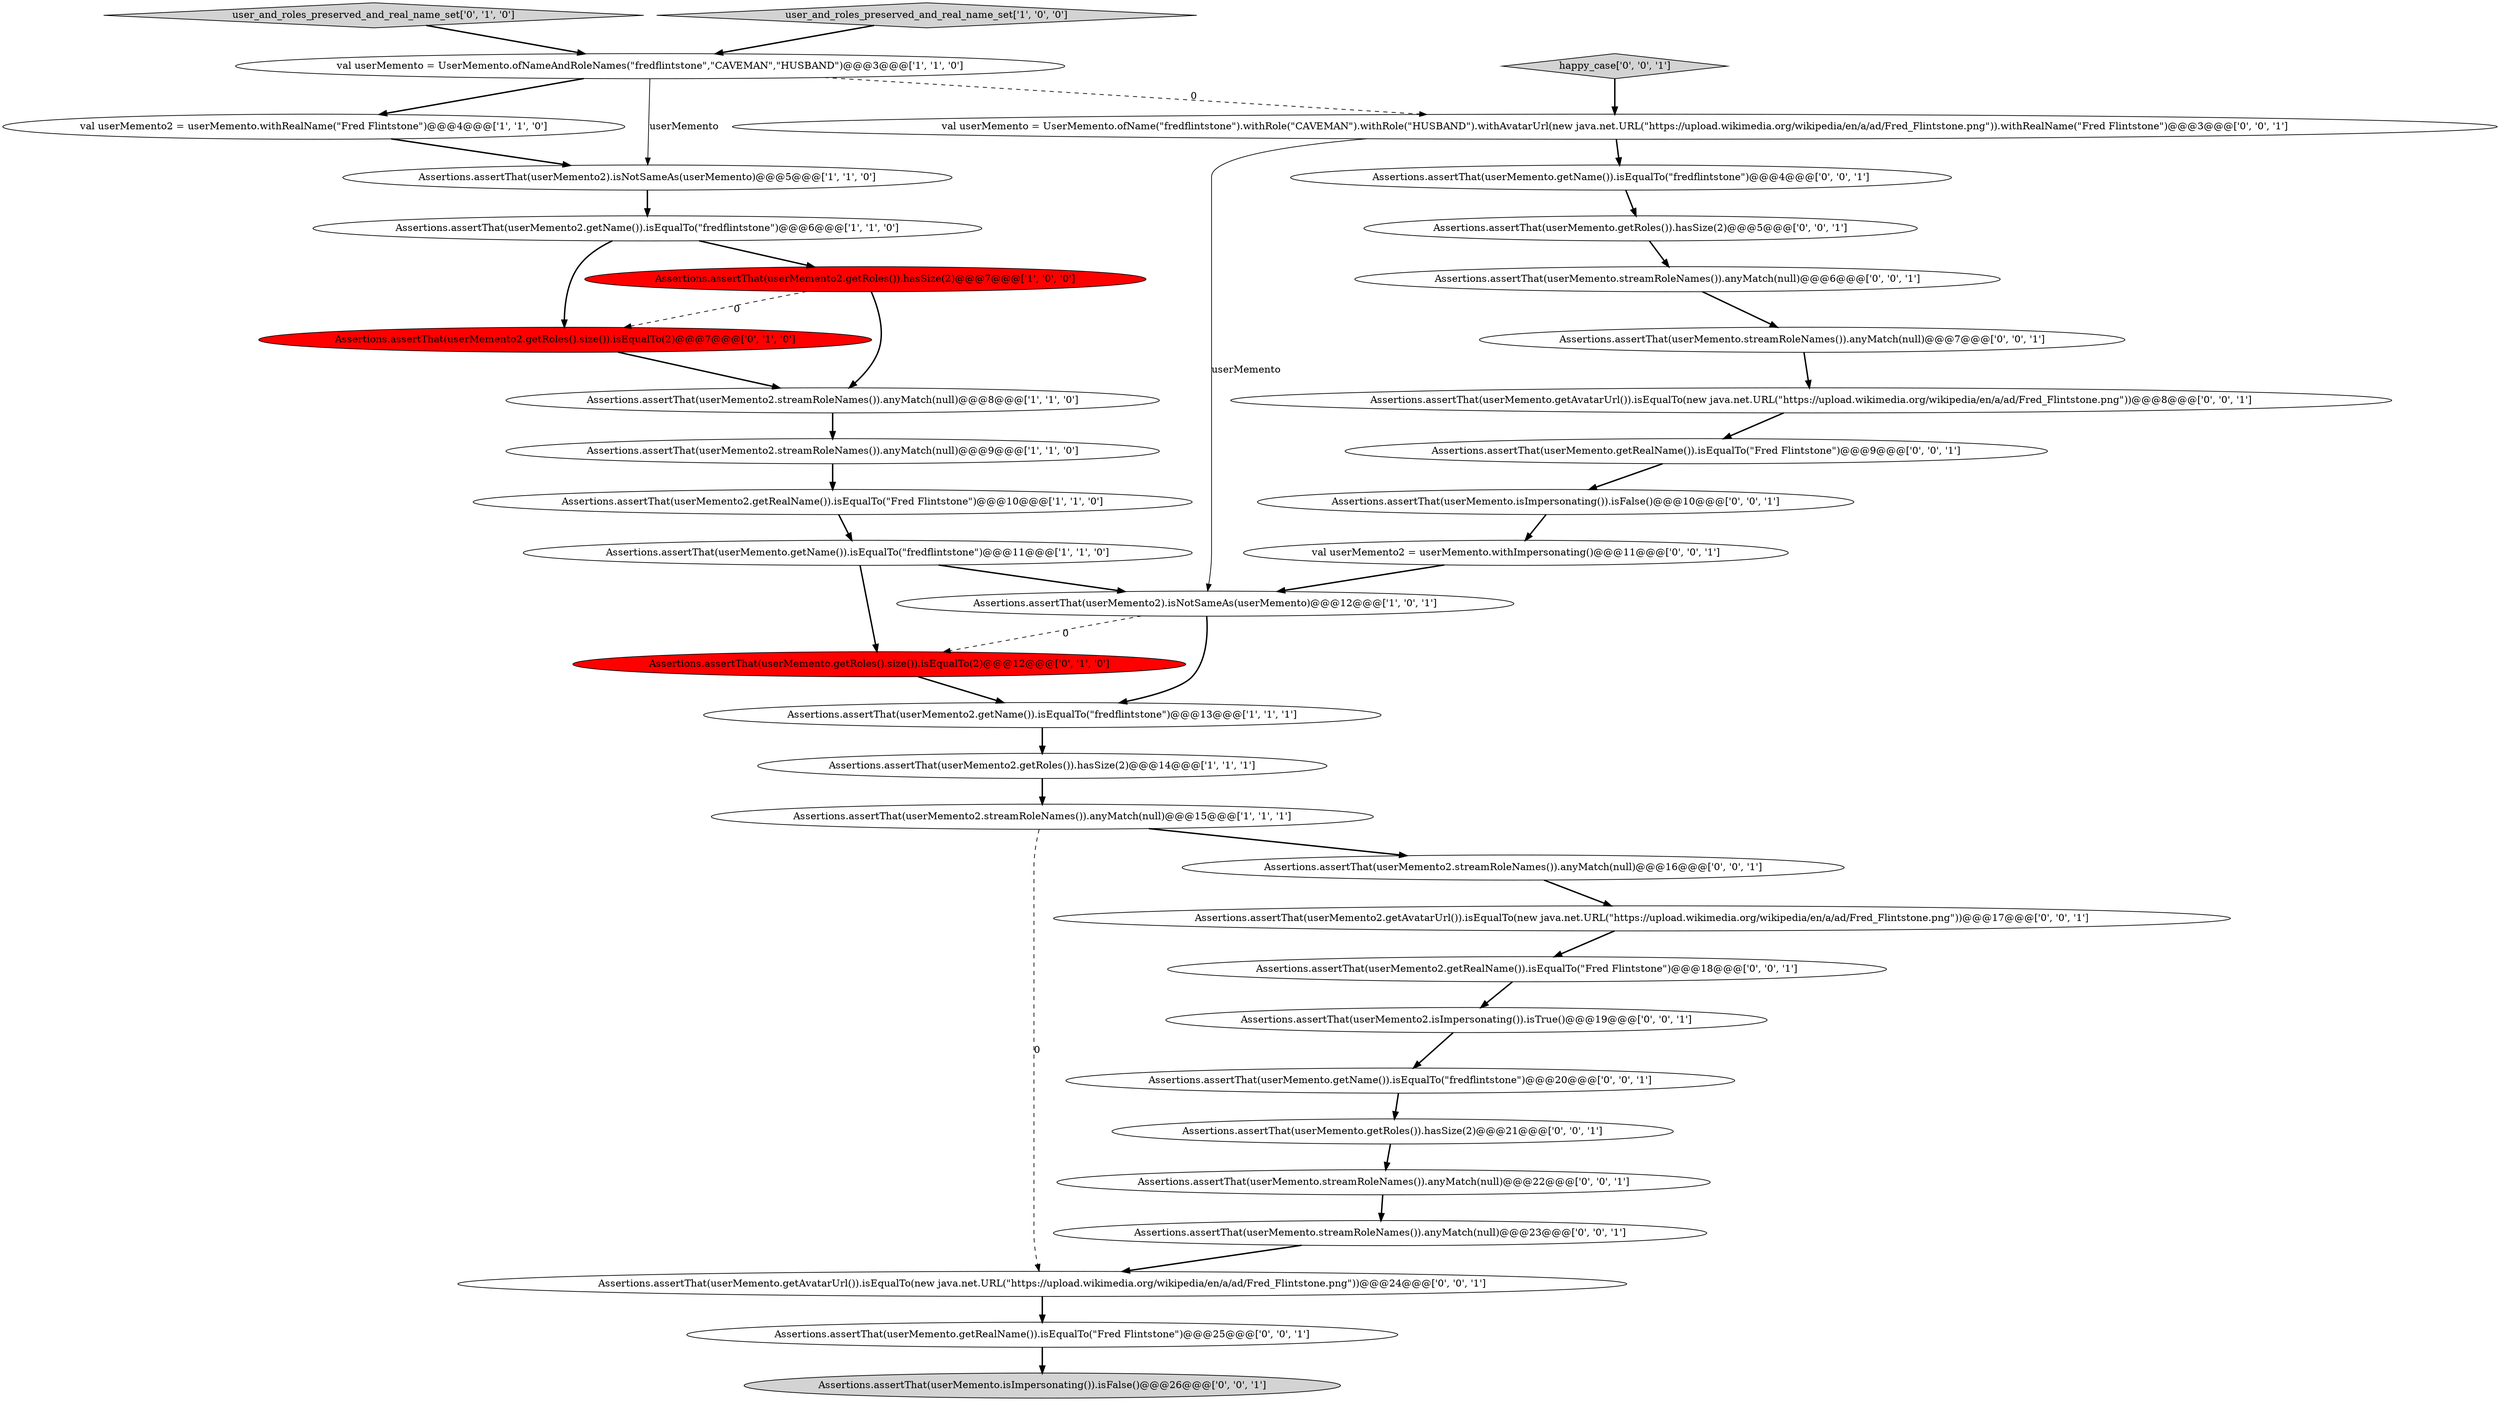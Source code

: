 digraph {
14 [style = filled, label = "Assertions.assertThat(userMemento.getRoles().size()).isEqualTo(2)@@@12@@@['0', '1', '0']", fillcolor = red, shape = ellipse image = "AAA1AAABBB2BBB"];
21 [style = filled, label = "Assertions.assertThat(userMemento.streamRoleNames()).anyMatch(null)@@@7@@@['0', '0', '1']", fillcolor = white, shape = ellipse image = "AAA0AAABBB3BBB"];
9 [style = filled, label = "Assertions.assertThat(userMemento2).isNotSameAs(userMemento)@@@5@@@['1', '1', '0']", fillcolor = white, shape = ellipse image = "AAA0AAABBB1BBB"];
31 [style = filled, label = "Assertions.assertThat(userMemento.getRealName()).isEqualTo(\"Fred Flintstone\")@@@25@@@['0', '0', '1']", fillcolor = white, shape = ellipse image = "AAA0AAABBB3BBB"];
28 [style = filled, label = "Assertions.assertThat(userMemento2.isImpersonating()).isTrue()@@@19@@@['0', '0', '1']", fillcolor = white, shape = ellipse image = "AAA0AAABBB3BBB"];
27 [style = filled, label = "Assertions.assertThat(userMemento.streamRoleNames()).anyMatch(null)@@@23@@@['0', '0', '1']", fillcolor = white, shape = ellipse image = "AAA0AAABBB3BBB"];
26 [style = filled, label = "val userMemento = UserMemento.ofName(\"fredflintstone\").withRole(\"CAVEMAN\").withRole(\"HUSBAND\").withAvatarUrl(new java.net.URL(\"https://upload.wikimedia.org/wikipedia/en/a/ad/Fred_Flintstone.png\")).withRealName(\"Fred Flintstone\")@@@3@@@['0', '0', '1']", fillcolor = white, shape = ellipse image = "AAA0AAABBB3BBB"];
4 [style = filled, label = "Assertions.assertThat(userMemento2.streamRoleNames()).anyMatch(null)@@@8@@@['1', '1', '0']", fillcolor = white, shape = ellipse image = "AAA0AAABBB1BBB"];
2 [style = filled, label = "Assertions.assertThat(userMemento2.streamRoleNames()).anyMatch(null)@@@9@@@['1', '1', '0']", fillcolor = white, shape = ellipse image = "AAA0AAABBB1BBB"];
36 [style = filled, label = "Assertions.assertThat(userMemento.streamRoleNames()).anyMatch(null)@@@22@@@['0', '0', '1']", fillcolor = white, shape = ellipse image = "AAA0AAABBB3BBB"];
16 [style = filled, label = "user_and_roles_preserved_and_real_name_set['0', '1', '0']", fillcolor = lightgray, shape = diamond image = "AAA0AAABBB2BBB"];
10 [style = filled, label = "user_and_roles_preserved_and_real_name_set['1', '0', '0']", fillcolor = lightgray, shape = diamond image = "AAA0AAABBB1BBB"];
25 [style = filled, label = "Assertions.assertThat(userMemento.getRoles()).hasSize(2)@@@21@@@['0', '0', '1']", fillcolor = white, shape = ellipse image = "AAA0AAABBB3BBB"];
32 [style = filled, label = "Assertions.assertThat(userMemento.isImpersonating()).isFalse()@@@10@@@['0', '0', '1']", fillcolor = white, shape = ellipse image = "AAA0AAABBB3BBB"];
12 [style = filled, label = "Assertions.assertThat(userMemento.getName()).isEqualTo(\"fredflintstone\")@@@11@@@['1', '1', '0']", fillcolor = white, shape = ellipse image = "AAA0AAABBB1BBB"];
34 [style = filled, label = "Assertions.assertThat(userMemento.getName()).isEqualTo(\"fredflintstone\")@@@20@@@['0', '0', '1']", fillcolor = white, shape = ellipse image = "AAA0AAABBB3BBB"];
11 [style = filled, label = "Assertions.assertThat(userMemento2.streamRoleNames()).anyMatch(null)@@@15@@@['1', '1', '1']", fillcolor = white, shape = ellipse image = "AAA0AAABBB1BBB"];
0 [style = filled, label = "Assertions.assertThat(userMemento2.getRoles()).hasSize(2)@@@7@@@['1', '0', '0']", fillcolor = red, shape = ellipse image = "AAA1AAABBB1BBB"];
29 [style = filled, label = "Assertions.assertThat(userMemento2.getAvatarUrl()).isEqualTo(new java.net.URL(\"https://upload.wikimedia.org/wikipedia/en/a/ad/Fred_Flintstone.png\"))@@@17@@@['0', '0', '1']", fillcolor = white, shape = ellipse image = "AAA0AAABBB3BBB"];
1 [style = filled, label = "val userMemento = UserMemento.ofNameAndRoleNames(\"fredflintstone\",\"CAVEMAN\",\"HUSBAND\")@@@3@@@['1', '1', '0']", fillcolor = white, shape = ellipse image = "AAA0AAABBB1BBB"];
6 [style = filled, label = "Assertions.assertThat(userMemento2.getName()).isEqualTo(\"fredflintstone\")@@@13@@@['1', '1', '1']", fillcolor = white, shape = ellipse image = "AAA0AAABBB1BBB"];
33 [style = filled, label = "Assertions.assertThat(userMemento.getAvatarUrl()).isEqualTo(new java.net.URL(\"https://upload.wikimedia.org/wikipedia/en/a/ad/Fred_Flintstone.png\"))@@@24@@@['0', '0', '1']", fillcolor = white, shape = ellipse image = "AAA0AAABBB3BBB"];
13 [style = filled, label = "Assertions.assertThat(userMemento2.getRealName()).isEqualTo(\"Fred Flintstone\")@@@10@@@['1', '1', '0']", fillcolor = white, shape = ellipse image = "AAA0AAABBB1BBB"];
5 [style = filled, label = "Assertions.assertThat(userMemento2.getName()).isEqualTo(\"fredflintstone\")@@@6@@@['1', '1', '0']", fillcolor = white, shape = ellipse image = "AAA0AAABBB1BBB"];
17 [style = filled, label = "Assertions.assertThat(userMemento.streamRoleNames()).anyMatch(null)@@@6@@@['0', '0', '1']", fillcolor = white, shape = ellipse image = "AAA0AAABBB3BBB"];
18 [style = filled, label = "Assertions.assertThat(userMemento.getRealName()).isEqualTo(\"Fred Flintstone\")@@@9@@@['0', '0', '1']", fillcolor = white, shape = ellipse image = "AAA0AAABBB3BBB"];
24 [style = filled, label = "val userMemento2 = userMemento.withImpersonating()@@@11@@@['0', '0', '1']", fillcolor = white, shape = ellipse image = "AAA0AAABBB3BBB"];
3 [style = filled, label = "Assertions.assertThat(userMemento2).isNotSameAs(userMemento)@@@12@@@['1', '0', '1']", fillcolor = white, shape = ellipse image = "AAA0AAABBB1BBB"];
7 [style = filled, label = "val userMemento2 = userMemento.withRealName(\"Fred Flintstone\")@@@4@@@['1', '1', '0']", fillcolor = white, shape = ellipse image = "AAA0AAABBB1BBB"];
35 [style = filled, label = "Assertions.assertThat(userMemento2.streamRoleNames()).anyMatch(null)@@@16@@@['0', '0', '1']", fillcolor = white, shape = ellipse image = "AAA0AAABBB3BBB"];
15 [style = filled, label = "Assertions.assertThat(userMemento2.getRoles().size()).isEqualTo(2)@@@7@@@['0', '1', '0']", fillcolor = red, shape = ellipse image = "AAA1AAABBB2BBB"];
19 [style = filled, label = "happy_case['0', '0', '1']", fillcolor = lightgray, shape = diamond image = "AAA0AAABBB3BBB"];
23 [style = filled, label = "Assertions.assertThat(userMemento.getRoles()).hasSize(2)@@@5@@@['0', '0', '1']", fillcolor = white, shape = ellipse image = "AAA0AAABBB3BBB"];
37 [style = filled, label = "Assertions.assertThat(userMemento.getAvatarUrl()).isEqualTo(new java.net.URL(\"https://upload.wikimedia.org/wikipedia/en/a/ad/Fred_Flintstone.png\"))@@@8@@@['0', '0', '1']", fillcolor = white, shape = ellipse image = "AAA0AAABBB3BBB"];
22 [style = filled, label = "Assertions.assertThat(userMemento.isImpersonating()).isFalse()@@@26@@@['0', '0', '1']", fillcolor = lightgray, shape = ellipse image = "AAA0AAABBB3BBB"];
30 [style = filled, label = "Assertions.assertThat(userMemento2.getRealName()).isEqualTo(\"Fred Flintstone\")@@@18@@@['0', '0', '1']", fillcolor = white, shape = ellipse image = "AAA0AAABBB3BBB"];
20 [style = filled, label = "Assertions.assertThat(userMemento.getName()).isEqualTo(\"fredflintstone\")@@@4@@@['0', '0', '1']", fillcolor = white, shape = ellipse image = "AAA0AAABBB3BBB"];
8 [style = filled, label = "Assertions.assertThat(userMemento2.getRoles()).hasSize(2)@@@14@@@['1', '1', '1']", fillcolor = white, shape = ellipse image = "AAA0AAABBB1BBB"];
26->3 [style = solid, label="userMemento"];
34->25 [style = bold, label=""];
35->29 [style = bold, label=""];
31->22 [style = bold, label=""];
28->34 [style = bold, label=""];
29->30 [style = bold, label=""];
1->26 [style = dashed, label="0"];
11->33 [style = dashed, label="0"];
25->36 [style = bold, label=""];
0->15 [style = dashed, label="0"];
5->15 [style = bold, label=""];
3->6 [style = bold, label=""];
4->2 [style = bold, label=""];
1->7 [style = bold, label=""];
11->35 [style = bold, label=""];
2->13 [style = bold, label=""];
7->9 [style = bold, label=""];
21->37 [style = bold, label=""];
13->12 [style = bold, label=""];
30->28 [style = bold, label=""];
20->23 [style = bold, label=""];
36->27 [style = bold, label=""];
5->0 [style = bold, label=""];
16->1 [style = bold, label=""];
0->4 [style = bold, label=""];
19->26 [style = bold, label=""];
6->8 [style = bold, label=""];
12->14 [style = bold, label=""];
15->4 [style = bold, label=""];
18->32 [style = bold, label=""];
37->18 [style = bold, label=""];
9->5 [style = bold, label=""];
33->31 [style = bold, label=""];
23->17 [style = bold, label=""];
12->3 [style = bold, label=""];
27->33 [style = bold, label=""];
3->14 [style = dashed, label="0"];
10->1 [style = bold, label=""];
8->11 [style = bold, label=""];
32->24 [style = bold, label=""];
17->21 [style = bold, label=""];
24->3 [style = bold, label=""];
14->6 [style = bold, label=""];
26->20 [style = bold, label=""];
1->9 [style = solid, label="userMemento"];
}
